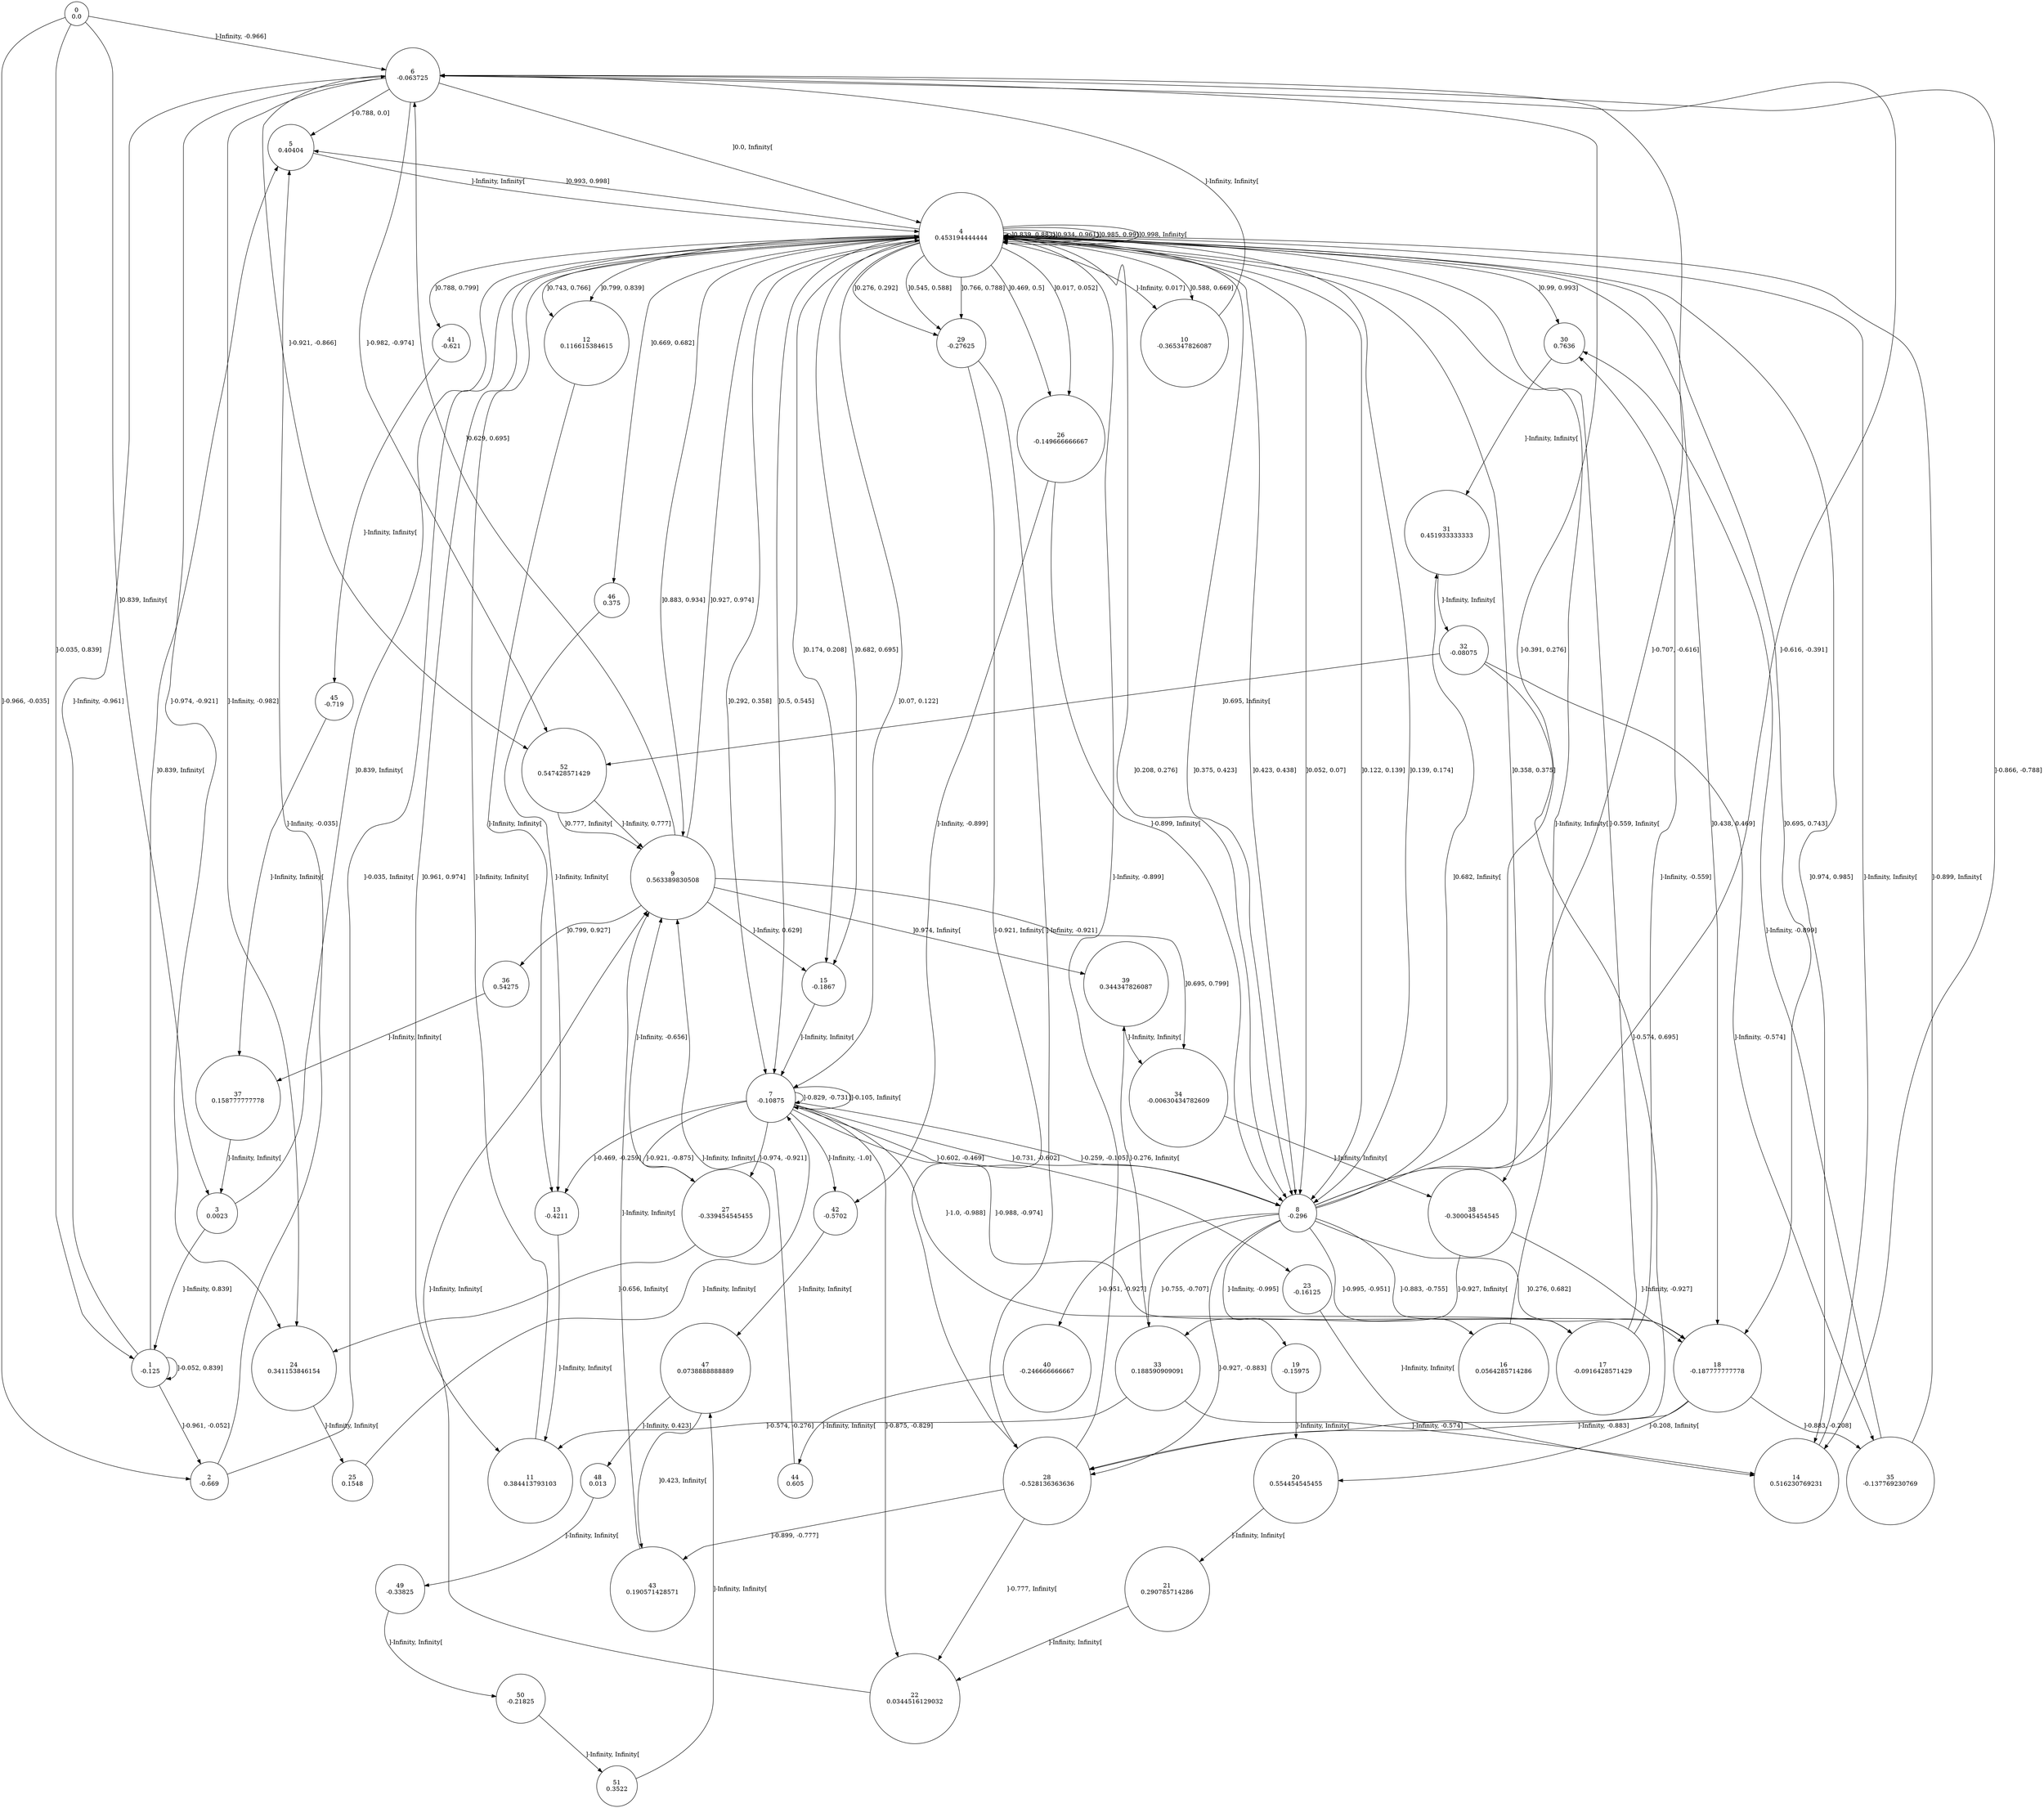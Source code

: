 digraph a {
0 [shape=circle, label="0\n0.0"];
	0 -> 6 [label="]-Infinity, -0.966]"];
	0 -> 2 [label="]-0.966, -0.035]"];
	0 -> 1 [label="]-0.035, 0.839]"];
	0 -> 3 [label="]0.839, Infinity["];
1 [shape=circle, label="1\n-0.125"];
	1 -> 6 [label="]-Infinity, -0.961]"];
	1 -> 2 [label="]-0.961, -0.052]"];
	1 -> 1 [label="]-0.052, 0.839]"];
	1 -> 5 [label="]0.839, Infinity["];
2 [shape=circle, label="2\n-0.669"];
	2 -> 5 [label="]-Infinity, -0.035]"];
	2 -> 4 [label="]-0.035, Infinity["];
3 [shape=circle, label="3\n0.0023"];
	3 -> 1 [label="]-Infinity, 0.839]"];
	3 -> 4 [label="]0.839, Infinity["];
4 [shape=circle, label="4\n0.453194444444"];
	4 -> 10 [label="]-Infinity, 0.017]"];
	4 -> 26 [label="]0.017, 0.052]"];
	4 -> 8 [label="]0.052, 0.07]"];
	4 -> 7 [label="]0.07, 0.122]"];
	4 -> 8 [label="]0.122, 0.139]"];
	4 -> 8 [label="]0.139, 0.174]"];
	4 -> 15 [label="]0.174, 0.208]"];
	4 -> 8 [label="]0.208, 0.276]"];
	4 -> 29 [label="]0.276, 0.292]"];
	4 -> 7 [label="]0.292, 0.358]"];
	4 -> 38 [label="]0.358, 0.375]"];
	4 -> 8 [label="]0.375, 0.423]"];
	4 -> 8 [label="]0.423, 0.438]"];
	4 -> 18 [label="]0.438, 0.469]"];
	4 -> 26 [label="]0.469, 0.5]"];
	4 -> 7 [label="]0.5, 0.545]"];
	4 -> 29 [label="]0.545, 0.588]"];
	4 -> 10 [label="]0.588, 0.669]"];
	4 -> 46 [label="]0.669, 0.682]"];
	4 -> 15 [label="]0.682, 0.695]"];
	4 -> 18 [label="]0.695, 0.743]"];
	4 -> 12 [label="]0.743, 0.766]"];
	4 -> 29 [label="]0.766, 0.788]"];
	4 -> 41 [label="]0.788, 0.799]"];
	4 -> 12 [label="]0.799, 0.839]"];
	4 -> 4 [label="]0.839, 0.883]"];
	4 -> 9 [label="]0.883, 0.934]"];
	4 -> 4 [label="]0.934, 0.961]"];
	4 -> 11 [label="]0.961, 0.974]"];
	4 -> 14 [label="]0.974, 0.985]"];
	4 -> 4 [label="]0.985, 0.99]"];
	4 -> 30 [label="]0.99, 0.993]"];
	4 -> 5 [label="]0.993, 0.998]"];
	4 -> 4 [label="]0.998, Infinity["];
5 [shape=circle, label="5\n0.40404"];
	5 -> 4 [label="]-Infinity, Infinity["];
6 [shape=circle, label="6\n-0.063725"];
	6 -> 24 [label="]-Infinity, -0.982]"];
	6 -> 52 [label="]-0.982, -0.974]"];
	6 -> 24 [label="]-0.974, -0.921]"];
	6 -> 52 [label="]-0.921, -0.866]"];
	6 -> 14 [label="]-0.866, -0.788]"];
	6 -> 5 [label="]-0.788, 0.0]"];
	6 -> 4 [label="]0.0, Infinity["];
7 [shape=circle, label="7\n-0.10875"];
	7 -> 42 [label="]-Infinity, -1.0]"];
	7 -> 17 [label="]-1.0, -0.988]"];
	7 -> 18 [label="]-0.988, -0.974]"];
	7 -> 27 [label="]-0.974, -0.921]"];
	7 -> 27 [label="]-0.921, -0.875]"];
	7 -> 22 [label="]-0.875, -0.829]"];
	7 -> 7 [label="]-0.829, -0.731]"];
	7 -> 8 [label="]-0.731, -0.602]"];
	7 -> 23 [label="]-0.602, -0.469]"];
	7 -> 13 [label="]-0.469, -0.259]"];
	7 -> 8 [label="]-0.259, -0.105]"];
	7 -> 7 [label="]-0.105, Infinity["];
8 [shape=circle, label="8\n-0.296"];
	8 -> 19 [label="]-Infinity, -0.995]"];
	8 -> 16 [label="]-0.995, -0.951]"];
	8 -> 40 [label="]-0.951, -0.927]"];
	8 -> 28 [label="]-0.927, -0.883]"];
	8 -> 17 [label="]-0.883, -0.755]"];
	8 -> 33 [label="]-0.755, -0.707]"];
	8 -> 6 [label="]-0.707, -0.616]"];
	8 -> 6 [label="]-0.616, -0.391]"];
	8 -> 6 [label="]-0.391, 0.276]"];
	8 -> 18 [label="]0.276, 0.682]"];
	8 -> 31 [label="]0.682, Infinity["];
9 [shape=circle, label="9\n0.563389830508"];
	9 -> 15 [label="]-Infinity, 0.629]"];
	9 -> 6 [label="]0.629, 0.695]"];
	9 -> 34 [label="]0.695, 0.799]"];
	9 -> 36 [label="]0.799, 0.927]"];
	9 -> 4 [label="]0.927, 0.974]"];
	9 -> 39 [label="]0.974, Infinity["];
10 [shape=circle, label="10\n-0.365347826087"];
	10 -> 6 [label="]-Infinity, Infinity["];
11 [shape=circle, label="11\n0.384413793103"];
	11 -> 4 [label="]-Infinity, Infinity["];
12 [shape=circle, label="12\n0.116615384615"];
	12 -> 13 [label="]-Infinity, Infinity["];
13 [shape=circle, label="13\n-0.4211"];
	13 -> 11 [label="]-Infinity, Infinity["];
14 [shape=circle, label="14\n0.516230769231"];
	14 -> 4 [label="]-Infinity, Infinity["];
15 [shape=circle, label="15\n-0.1867"];
	15 -> 7 [label="]-Infinity, Infinity["];
16 [shape=circle, label="16\n0.0564285714286"];
	16 -> 4 [label="]-Infinity, Infinity["];
17 [shape=circle, label="17\n-0.0916428571429"];
	17 -> 30 [label="]-Infinity, -0.559]"];
	17 -> 4 [label="]-0.559, Infinity["];
18 [shape=circle, label="18\n-0.187777777778"];
	18 -> 28 [label="]-Infinity, -0.883]"];
	18 -> 35 [label="]-0.883, -0.208]"];
	18 -> 20 [label="]-0.208, Infinity["];
19 [shape=circle, label="19\n-0.15975"];
	19 -> 20 [label="]-Infinity, Infinity["];
20 [shape=circle, label="20\n0.554454545455"];
	20 -> 21 [label="]-Infinity, Infinity["];
21 [shape=circle, label="21\n0.290785714286"];
	21 -> 22 [label="]-Infinity, Infinity["];
22 [shape=circle, label="22\n0.0344516129032"];
	22 -> 9 [label="]-Infinity, Infinity["];
23 [shape=circle, label="23\n-0.16125"];
	23 -> 14 [label="]-Infinity, Infinity["];
24 [shape=circle, label="24\n0.341153846154"];
	24 -> 25 [label="]-Infinity, Infinity["];
25 [shape=circle, label="25\n0.1548"];
	25 -> 7 [label="]-Infinity, Infinity["];
26 [shape=circle, label="26\n-0.149666666667"];
	26 -> 42 [label="]-Infinity, -0.899]"];
	26 -> 8 [label="]-0.899, Infinity["];
27 [shape=circle, label="27\n-0.339454545455"];
	27 -> 9 [label="]-Infinity, -0.656]"];
	27 -> 24 [label="]-0.656, Infinity["];
28 [shape=circle, label="28\n-0.528136363636"];
	28 -> 4 [label="]-Infinity, -0.899]"];
	28 -> 43 [label="]-0.899, -0.777]"];
	28 -> 22 [label="]-0.777, Infinity["];
29 [shape=circle, label="29\n-0.27625"];
	29 -> 28 [label="]-Infinity, -0.921]"];
	29 -> 28 [label="]-0.921, Infinity["];
30 [shape=circle, label="30\n0.7636"];
	30 -> 31 [label="]-Infinity, Infinity["];
31 [shape=circle, label="31\n0.451933333333"];
	31 -> 32 [label="]-Infinity, Infinity["];
32 [shape=circle, label="32\n-0.08075"];
	32 -> 35 [label="]-Infinity, -0.574]"];
	32 -> 28 [label="]-0.574, 0.695]"];
	32 -> 52 [label="]0.695, Infinity["];
33 [shape=circle, label="33\n0.188590909091"];
	33 -> 14 [label="]-Infinity, -0.574]"];
	33 -> 11 [label="]-0.574, -0.276]"];
	33 -> 39 [label="]-0.276, Infinity["];
34 [shape=circle, label="34\n-0.00630434782609"];
	34 -> 38 [label="]-Infinity, Infinity["];
35 [shape=circle, label="35\n-0.137769230769"];
	35 -> 30 [label="]-Infinity, -0.899]"];
	35 -> 4 [label="]-0.899, Infinity["];
36 [shape=circle, label="36\n0.54275"];
	36 -> 37 [label="]-Infinity, Infinity["];
37 [shape=circle, label="37\n0.158777777778"];
	37 -> 3 [label="]-Infinity, Infinity["];
38 [shape=circle, label="38\n-0.300045454545"];
	38 -> 18 [label="]-Infinity, -0.927]"];
	38 -> 33 [label="]-0.927, Infinity["];
39 [shape=circle, label="39\n0.344347826087"];
	39 -> 34 [label="]-Infinity, Infinity["];
40 [shape=circle, label="40\n-0.246666666667"];
	40 -> 44 [label="]-Infinity, Infinity["];
41 [shape=circle, label="41\n-0.621"];
	41 -> 45 [label="]-Infinity, Infinity["];
42 [shape=circle, label="42\n-0.5702"];
	42 -> 47 [label="]-Infinity, Infinity["];
43 [shape=circle, label="43\n0.190571428571"];
	43 -> 9 [label="]-Infinity, Infinity["];
44 [shape=circle, label="44\n0.605"];
	44 -> 9 [label="]-Infinity, Infinity["];
45 [shape=circle, label="45\n-0.719"];
	45 -> 37 [label="]-Infinity, Infinity["];
46 [shape=circle, label="46\n0.375"];
	46 -> 13 [label="]-Infinity, Infinity["];
47 [shape=circle, label="47\n0.0738888888889"];
	47 -> 48 [label="]-Infinity, 0.423]"];
	47 -> 43 [label="]0.423, Infinity["];
48 [shape=circle, label="48\n0.013"];
	48 -> 49 [label="]-Infinity, Infinity["];
49 [shape=circle, label="49\n-0.33825"];
	49 -> 50 [label="]-Infinity, Infinity["];
50 [shape=circle, label="50\n-0.21825"];
	50 -> 51 [label="]-Infinity, Infinity["];
51 [shape=circle, label="51\n0.3522"];
	51 -> 47 [label="]-Infinity, Infinity["];
52 [shape=circle, label="52\n0.547428571429"];
	52 -> 9 [label="]-Infinity, 0.777]"];
	52 -> 9 [label="]0.777, Infinity["];
}